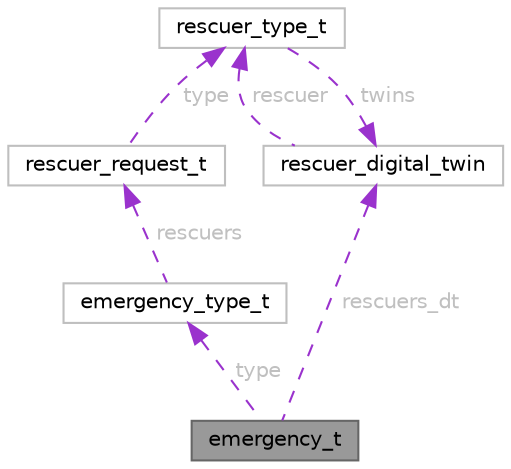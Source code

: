 digraph "emergency_t"
{
 // LATEX_PDF_SIZE
  bgcolor="transparent";
  edge [fontname=Helvetica,fontsize=10,labelfontname=Helvetica,labelfontsize=10];
  node [fontname=Helvetica,fontsize=10,shape=box,height=0.2,width=0.4];
  Node1 [id="Node000001",label="emergency_t",height=0.2,width=0.4,color="gray40", fillcolor="grey60", style="filled", fontcolor="black",tooltip=" "];
  Node2 -> Node1 [id="edge1_Node000001_Node000002",dir="back",color="darkorchid3",style="dashed",tooltip=" ",label=" type",fontcolor="grey" ];
  Node2 [id="Node000002",label="emergency_type_t",height=0.2,width=0.4,color="grey75", fillcolor="white", style="filled",URL="$structemergency__type__t.html",tooltip=" "];
  Node3 -> Node2 [id="edge2_Node000002_Node000003",dir="back",color="darkorchid3",style="dashed",tooltip=" ",label=" rescuers",fontcolor="grey" ];
  Node3 [id="Node000003",label="rescuer_request_t",height=0.2,width=0.4,color="grey75", fillcolor="white", style="filled",URL="$structrescuer__request__t.html",tooltip=" "];
  Node4 -> Node3 [id="edge3_Node000003_Node000004",dir="back",color="darkorchid3",style="dashed",tooltip=" ",label=" type",fontcolor="grey" ];
  Node4 [id="Node000004",label="rescuer_type_t",height=0.2,width=0.4,color="grey75", fillcolor="white", style="filled",URL="$structrescuer__type__t.html",tooltip=" "];
  Node5 -> Node4 [id="edge4_Node000004_Node000005",dir="back",color="darkorchid3",style="dashed",tooltip=" ",label=" twins",fontcolor="grey" ];
  Node5 [id="Node000005",label="rescuer_digital_twin",height=0.2,width=0.4,color="grey75", fillcolor="white", style="filled",URL="$structrescuer__digital__twin.html",tooltip=" "];
  Node4 -> Node5 [id="edge5_Node000005_Node000004",dir="back",color="darkorchid3",style="dashed",tooltip=" ",label=" rescuer",fontcolor="grey" ];
  Node5 -> Node1 [id="edge6_Node000001_Node000005",dir="back",color="darkorchid3",style="dashed",tooltip=" ",label=" rescuers_dt",fontcolor="grey" ];
}
